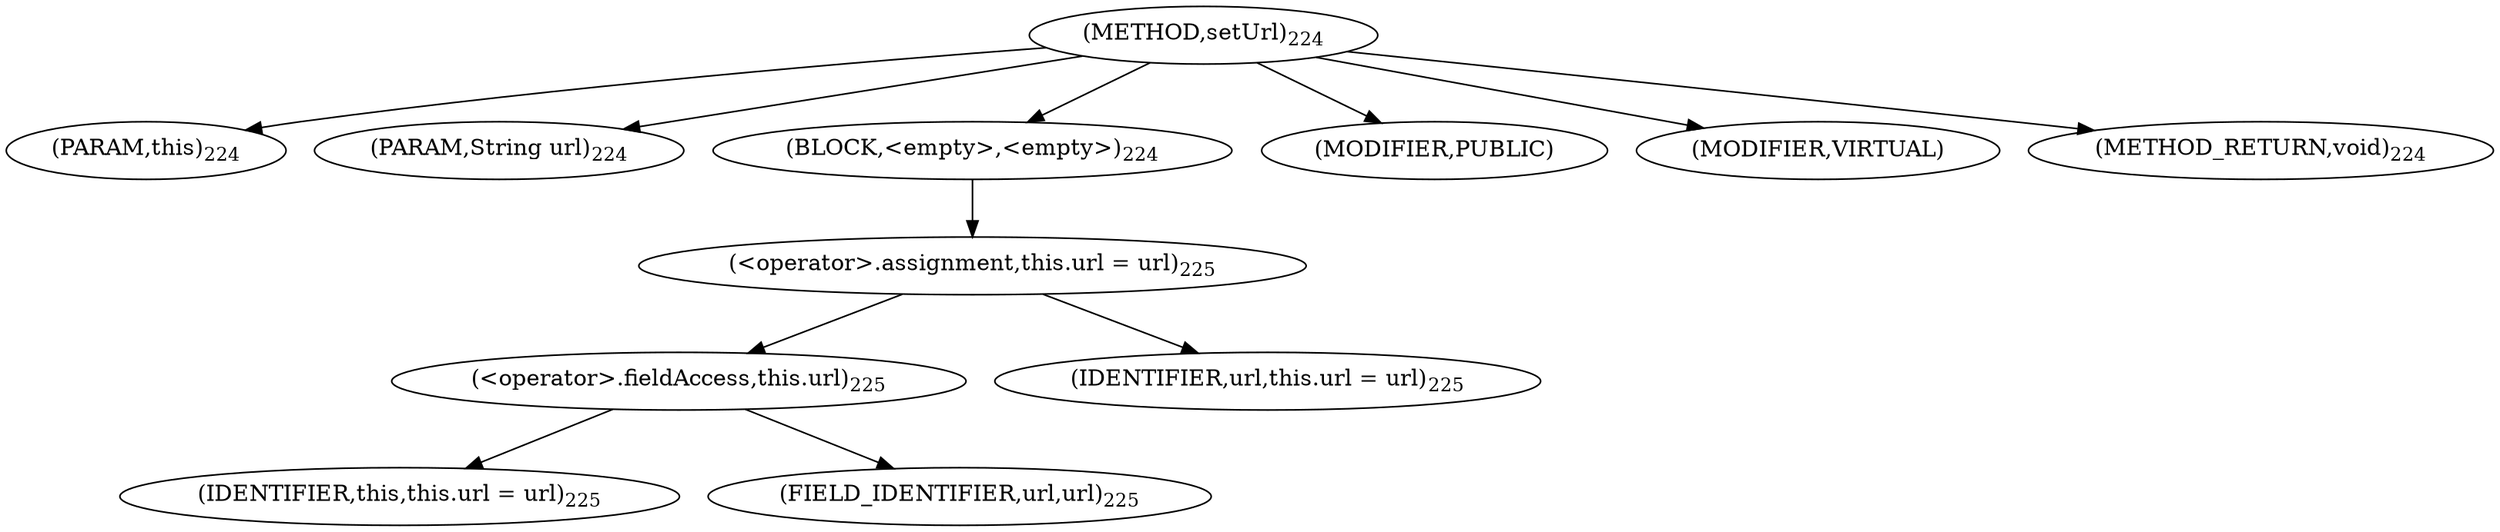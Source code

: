 digraph "setUrl" {  
"275" [label = <(METHOD,setUrl)<SUB>224</SUB>> ]
"22" [label = <(PARAM,this)<SUB>224</SUB>> ]
"276" [label = <(PARAM,String url)<SUB>224</SUB>> ]
"277" [label = <(BLOCK,&lt;empty&gt;,&lt;empty&gt;)<SUB>224</SUB>> ]
"278" [label = <(&lt;operator&gt;.assignment,this.url = url)<SUB>225</SUB>> ]
"279" [label = <(&lt;operator&gt;.fieldAccess,this.url)<SUB>225</SUB>> ]
"21" [label = <(IDENTIFIER,this,this.url = url)<SUB>225</SUB>> ]
"280" [label = <(FIELD_IDENTIFIER,url,url)<SUB>225</SUB>> ]
"281" [label = <(IDENTIFIER,url,this.url = url)<SUB>225</SUB>> ]
"282" [label = <(MODIFIER,PUBLIC)> ]
"283" [label = <(MODIFIER,VIRTUAL)> ]
"284" [label = <(METHOD_RETURN,void)<SUB>224</SUB>> ]
  "275" -> "22" 
  "275" -> "276" 
  "275" -> "277" 
  "275" -> "282" 
  "275" -> "283" 
  "275" -> "284" 
  "277" -> "278" 
  "278" -> "279" 
  "278" -> "281" 
  "279" -> "21" 
  "279" -> "280" 
}
